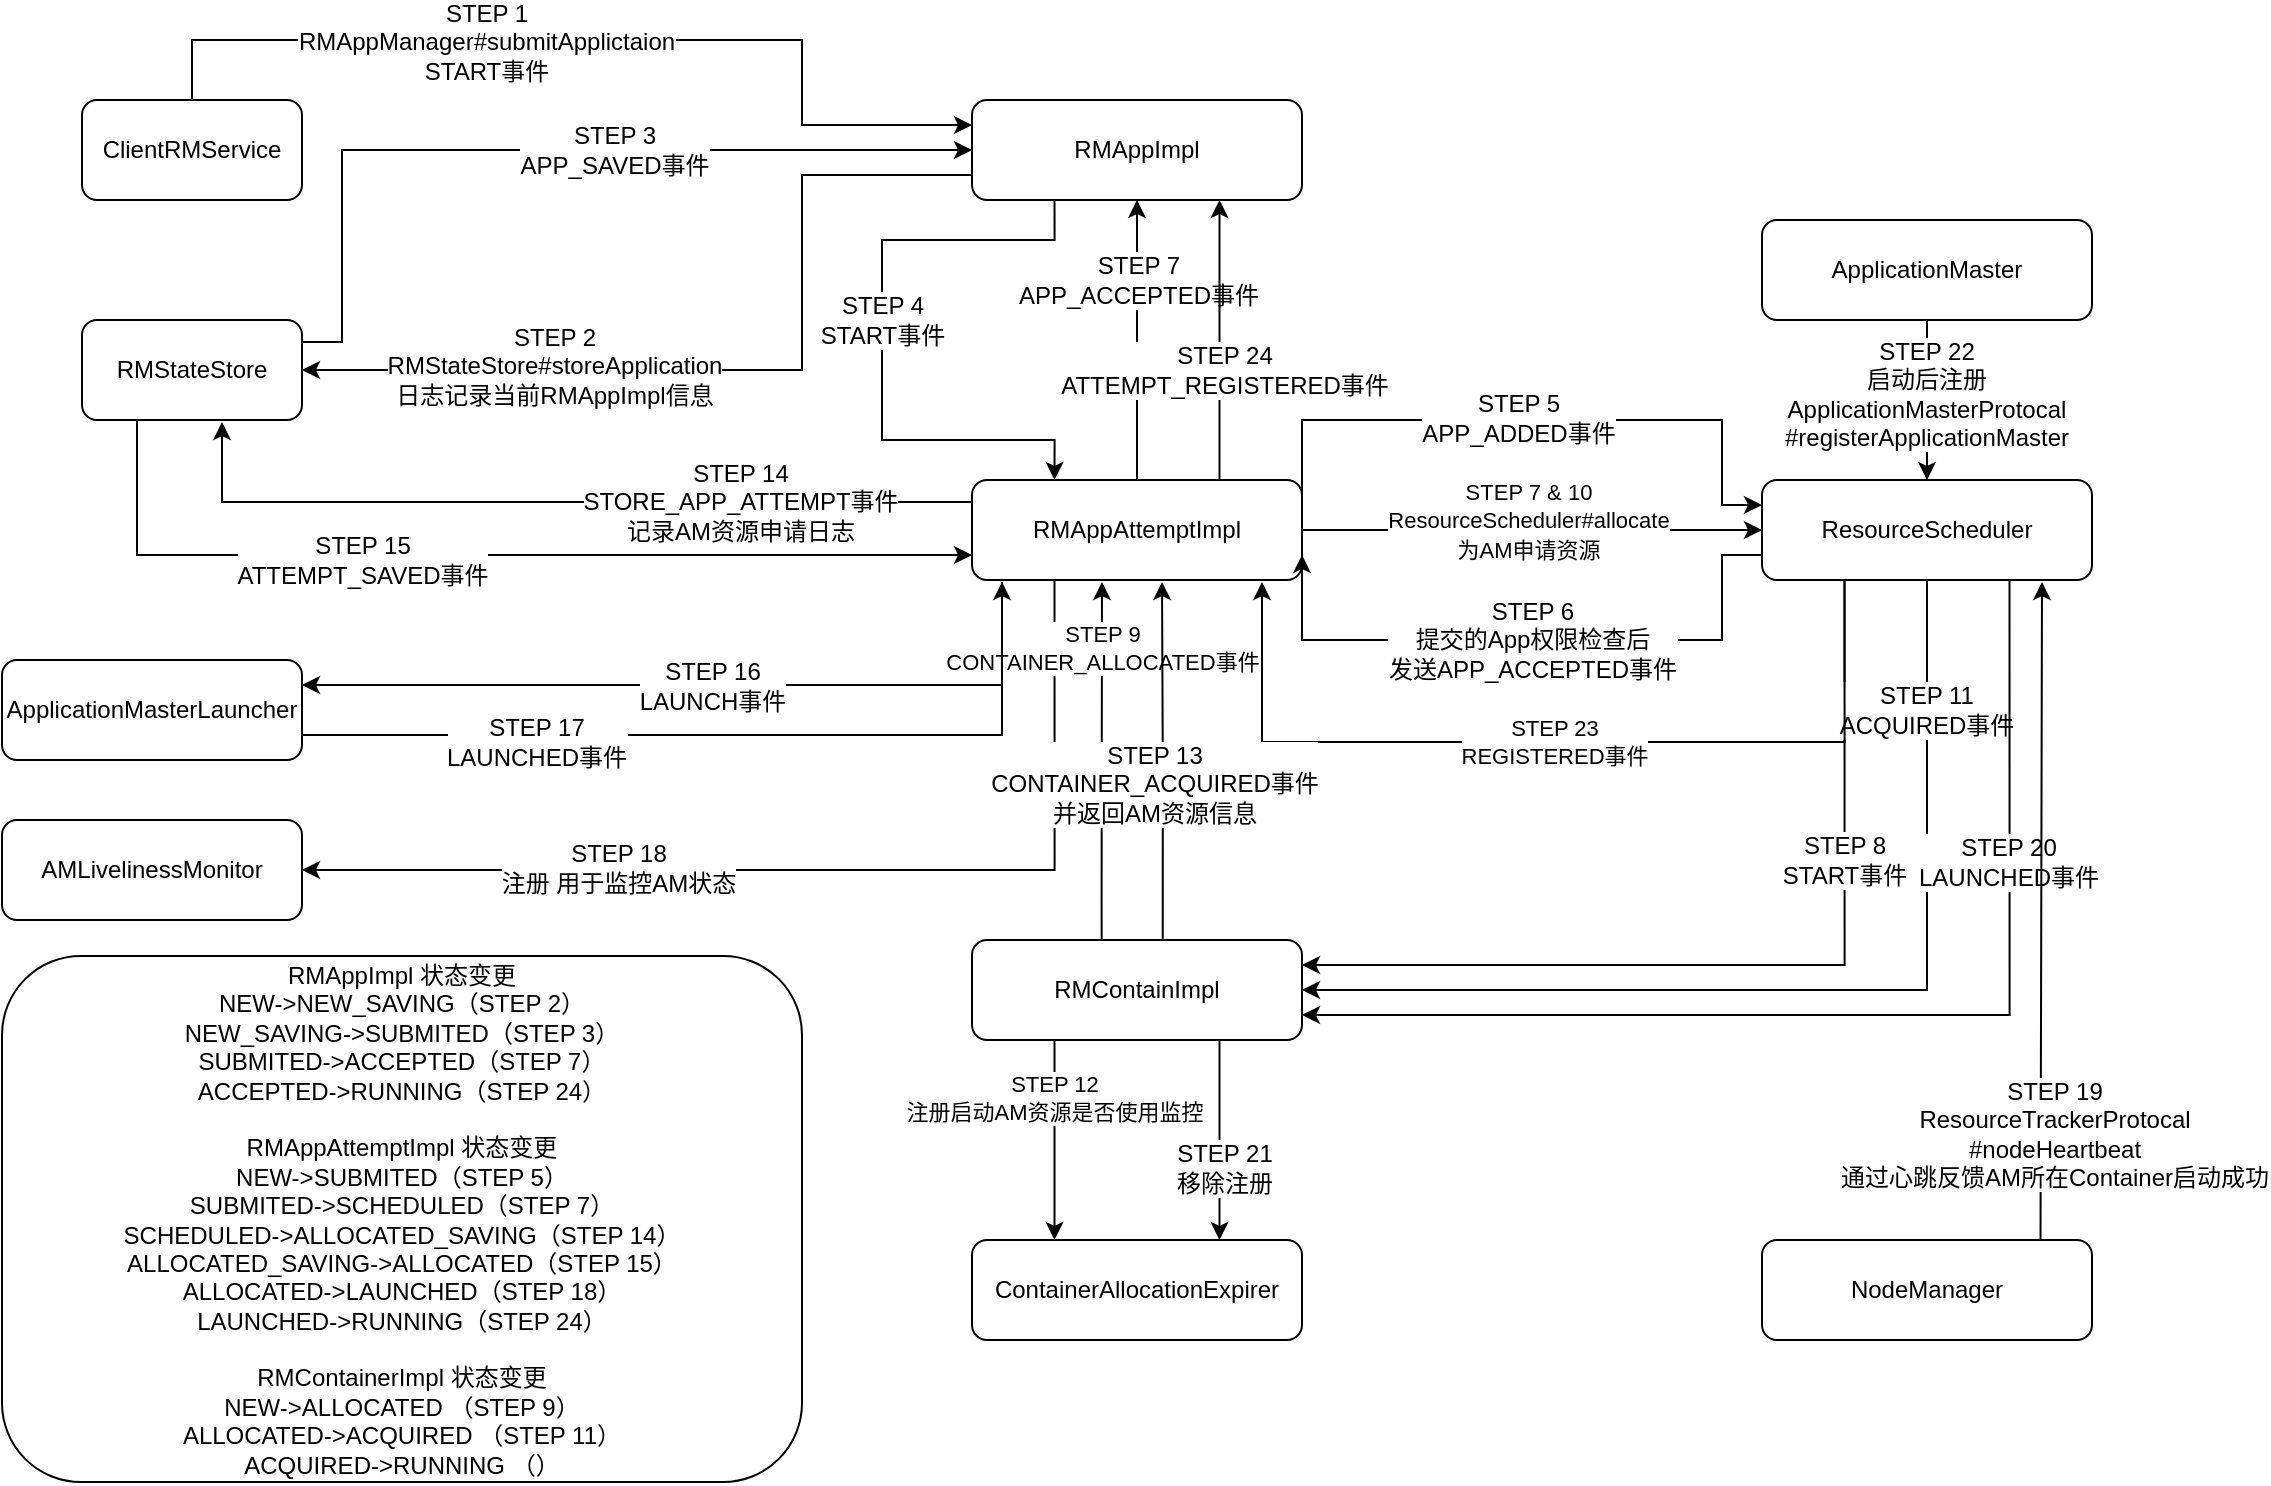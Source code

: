 <mxfile version="12.2.6" type="github" pages="1">
  <diagram id="zChnUbs21k4LyGYpCQM4" name="Page-1">
    <mxGraphModel dx="1772" dy="623" grid="1" gridSize="10" guides="1" tooltips="1" connect="1" arrows="1" fold="1" page="1" pageScale="1" pageWidth="826" pageHeight="1169" math="0" shadow="0">
      <root>
        <mxCell id="0"/>
        <mxCell id="1" parent="0"/>
        <mxCell id="xyTuRlx1TsbYEwBtjV6D-3" style="edgeStyle=orthogonalEdgeStyle;rounded=0;orthogonalLoop=1;jettySize=auto;html=1;entryX=0;entryY=0.25;entryDx=0;entryDy=0;" parent="1" source="xyTuRlx1TsbYEwBtjV6D-1" target="xyTuRlx1TsbYEwBtjV6D-6" edge="1">
          <mxGeometry relative="1" as="geometry">
            <mxPoint x="40" y="75" as="targetPoint"/>
            <Array as="points">
              <mxPoint x="-255" y="20"/>
              <mxPoint x="50" y="20"/>
              <mxPoint x="50" y="63"/>
            </Array>
          </mxGeometry>
        </mxCell>
        <mxCell id="xyTuRlx1TsbYEwBtjV6D-5" value="&lt;span style=&quot;white-space: normal&quot;&gt;STEP 1&lt;br&gt;RMAppManager#submitApplictaion&lt;/span&gt;&lt;br&gt;START事件" style="text;html=1;resizable=0;points=[];align=center;verticalAlign=middle;labelBackgroundColor=#ffffff;" parent="xyTuRlx1TsbYEwBtjV6D-3" vertex="1" connectable="0">
          <mxGeometry x="-0.236" y="-1" relative="1" as="geometry">
            <mxPoint as="offset"/>
          </mxGeometry>
        </mxCell>
        <mxCell id="xyTuRlx1TsbYEwBtjV6D-1" value="ClientRMService&lt;br&gt;" style="rounded=1;whiteSpace=wrap;html=1;" parent="1" vertex="1">
          <mxGeometry x="-310" y="50" width="110" height="50" as="geometry"/>
        </mxCell>
        <mxCell id="xyTuRlx1TsbYEwBtjV6D-27" style="edgeStyle=orthogonalEdgeStyle;rounded=0;orthogonalLoop=1;jettySize=auto;html=1;exitX=0.25;exitY=1;exitDx=0;exitDy=0;entryX=0.25;entryY=0;entryDx=0;entryDy=0;" parent="1" source="xyTuRlx1TsbYEwBtjV6D-6" target="xyTuRlx1TsbYEwBtjV6D-26" edge="1">
          <mxGeometry relative="1" as="geometry">
            <mxPoint x="135" y="265" as="targetPoint"/>
            <Array as="points">
              <mxPoint x="176" y="120"/>
              <mxPoint x="90" y="120"/>
              <mxPoint x="90" y="220"/>
              <mxPoint x="176" y="220"/>
            </Array>
          </mxGeometry>
        </mxCell>
        <mxCell id="xyTuRlx1TsbYEwBtjV6D-28" value="STEP 4&lt;br&gt;START事件" style="text;html=1;resizable=0;points=[];align=center;verticalAlign=middle;labelBackgroundColor=#ffffff;" parent="xyTuRlx1TsbYEwBtjV6D-27" vertex="1" connectable="0">
          <mxGeometry x="-0.214" y="-1" relative="1" as="geometry">
            <mxPoint x="1" y="23" as="offset"/>
          </mxGeometry>
        </mxCell>
        <mxCell id="xyTuRlx1TsbYEwBtjV6D-84" style="edgeStyle=orthogonalEdgeStyle;rounded=0;orthogonalLoop=1;jettySize=auto;html=1;exitX=0;exitY=0.75;exitDx=0;exitDy=0;entryX=1;entryY=0.5;entryDx=0;entryDy=0;" parent="1" source="xyTuRlx1TsbYEwBtjV6D-6" target="xyTuRlx1TsbYEwBtjV6D-8" edge="1">
          <mxGeometry relative="1" as="geometry">
            <Array as="points">
              <mxPoint x="50" y="87"/>
              <mxPoint x="50" y="185"/>
            </Array>
          </mxGeometry>
        </mxCell>
        <mxCell id="xyTuRlx1TsbYEwBtjV6D-85" value="STEP 2&lt;br&gt;RMStateStore#storeApplication&lt;br&gt;日志记录当前RMAppImpl信息" style="text;html=1;resizable=0;points=[];align=center;verticalAlign=middle;labelBackgroundColor=#ffffff;" parent="xyTuRlx1TsbYEwBtjV6D-84" vertex="1" connectable="0">
          <mxGeometry x="0.418" y="-2" relative="1" as="geometry">
            <mxPoint as="offset"/>
          </mxGeometry>
        </mxCell>
        <mxCell id="xyTuRlx1TsbYEwBtjV6D-6" value="RMAppImpl" style="rounded=1;whiteSpace=wrap;html=1;" parent="1" vertex="1">
          <mxGeometry x="135" y="50" width="165" height="50" as="geometry"/>
        </mxCell>
        <mxCell id="xyTuRlx1TsbYEwBtjV6D-24" style="edgeStyle=orthogonalEdgeStyle;rounded=0;orthogonalLoop=1;jettySize=auto;html=1;entryX=0;entryY=0.5;entryDx=0;entryDy=0;" parent="1" source="xyTuRlx1TsbYEwBtjV6D-8" target="xyTuRlx1TsbYEwBtjV6D-6" edge="1">
          <mxGeometry relative="1" as="geometry">
            <mxPoint x="-10" y="80" as="targetPoint"/>
            <Array as="points">
              <mxPoint x="-180" y="171"/>
              <mxPoint x="-180" y="75"/>
            </Array>
          </mxGeometry>
        </mxCell>
        <mxCell id="xyTuRlx1TsbYEwBtjV6D-25" value="STEP 3&lt;br&gt;APP_SAVED事件" style="text;html=1;resizable=0;points=[];align=center;verticalAlign=middle;labelBackgroundColor=#ffffff;" parent="xyTuRlx1TsbYEwBtjV6D-24" vertex="1" connectable="0">
          <mxGeometry x="0.041" y="2" relative="1" as="geometry">
            <mxPoint x="27" y="2" as="offset"/>
          </mxGeometry>
        </mxCell>
        <mxCell id="xyTuRlx1TsbYEwBtjV6D-54" style="edgeStyle=orthogonalEdgeStyle;rounded=0;orthogonalLoop=1;jettySize=auto;html=1;exitX=0.25;exitY=1;exitDx=0;exitDy=0;entryX=0;entryY=0.75;entryDx=0;entryDy=0;" parent="1" source="xyTuRlx1TsbYEwBtjV6D-8" target="xyTuRlx1TsbYEwBtjV6D-26" edge="1">
          <mxGeometry relative="1" as="geometry"/>
        </mxCell>
        <mxCell id="xyTuRlx1TsbYEwBtjV6D-55" value="STEP 15&lt;br&gt;ATTEMPT_SAVED事件" style="text;html=1;resizable=0;points=[];align=center;verticalAlign=middle;labelBackgroundColor=#ffffff;" parent="xyTuRlx1TsbYEwBtjV6D-54" vertex="1" connectable="0">
          <mxGeometry x="-0.393" relative="1" as="geometry">
            <mxPoint x="32.5" y="2.5" as="offset"/>
          </mxGeometry>
        </mxCell>
        <mxCell id="xyTuRlx1TsbYEwBtjV6D-8" value="RMStateStore" style="rounded=1;whiteSpace=wrap;html=1;" parent="1" vertex="1">
          <mxGeometry x="-310" y="160" width="110" height="50" as="geometry"/>
        </mxCell>
        <mxCell id="xyTuRlx1TsbYEwBtjV6D-30" style="edgeStyle=orthogonalEdgeStyle;rounded=0;orthogonalLoop=1;jettySize=auto;html=1;exitX=1;exitY=0.25;exitDx=0;exitDy=0;entryX=0;entryY=0.25;entryDx=0;entryDy=0;" parent="1" source="xyTuRlx1TsbYEwBtjV6D-26" target="xyTuRlx1TsbYEwBtjV6D-29" edge="1">
          <mxGeometry relative="1" as="geometry">
            <Array as="points">
              <mxPoint x="300" y="210"/>
              <mxPoint x="510" y="210"/>
              <mxPoint x="510" y="253"/>
            </Array>
          </mxGeometry>
        </mxCell>
        <mxCell id="xyTuRlx1TsbYEwBtjV6D-32" value="STEP 5&lt;br&gt;APP_ADDED事件" style="text;html=1;resizable=0;points=[];align=center;verticalAlign=middle;labelBackgroundColor=#ffffff;" parent="xyTuRlx1TsbYEwBtjV6D-30" vertex="1" connectable="0">
          <mxGeometry x="-0.046" y="1" relative="1" as="geometry">
            <mxPoint as="offset"/>
          </mxGeometry>
        </mxCell>
        <mxCell id="xyTuRlx1TsbYEwBtjV6D-35" style="edgeStyle=orthogonalEdgeStyle;rounded=0;orthogonalLoop=1;jettySize=auto;html=1;exitX=0.5;exitY=0;exitDx=0;exitDy=0;entryX=0.5;entryY=1;entryDx=0;entryDy=0;" parent="1" source="xyTuRlx1TsbYEwBtjV6D-26" target="xyTuRlx1TsbYEwBtjV6D-6" edge="1">
          <mxGeometry relative="1" as="geometry"/>
        </mxCell>
        <mxCell id="xyTuRlx1TsbYEwBtjV6D-36" value="STEP 7&lt;br&gt;APP_ACCEPTED事件" style="text;html=1;resizable=0;points=[];align=center;verticalAlign=middle;labelBackgroundColor=#ffffff;" parent="xyTuRlx1TsbYEwBtjV6D-35" vertex="1" connectable="0">
          <mxGeometry x="0.243" y="3" relative="1" as="geometry">
            <mxPoint x="3" y="-13" as="offset"/>
          </mxGeometry>
        </mxCell>
        <mxCell id="xyTuRlx1TsbYEwBtjV6D-52" style="edgeStyle=orthogonalEdgeStyle;rounded=0;orthogonalLoop=1;jettySize=auto;html=1;exitX=0;exitY=0.25;exitDx=0;exitDy=0;" parent="1" source="xyTuRlx1TsbYEwBtjV6D-26" edge="1">
          <mxGeometry relative="1" as="geometry">
            <mxPoint x="-240" y="211" as="targetPoint"/>
            <Array as="points">
              <mxPoint x="135" y="251"/>
              <mxPoint x="-240" y="251"/>
            </Array>
          </mxGeometry>
        </mxCell>
        <mxCell id="xyTuRlx1TsbYEwBtjV6D-53" value="STEP 14&lt;br&gt;STORE_APP_ATTEMPT事件&lt;br&gt;记录AM资源申请日志" style="text;html=1;resizable=0;points=[];align=center;verticalAlign=middle;labelBackgroundColor=#ffffff;" parent="xyTuRlx1TsbYEwBtjV6D-52" vertex="1" connectable="0">
          <mxGeometry x="-0.131" relative="1" as="geometry">
            <mxPoint x="63.5" y="-0.5" as="offset"/>
          </mxGeometry>
        </mxCell>
        <mxCell id="xyTuRlx1TsbYEwBtjV6D-62" style="edgeStyle=orthogonalEdgeStyle;rounded=0;orthogonalLoop=1;jettySize=auto;html=1;exitX=0.25;exitY=1;exitDx=0;exitDy=0;entryX=1;entryY=0.5;entryDx=0;entryDy=0;" parent="1" source="xyTuRlx1TsbYEwBtjV6D-26" target="xyTuRlx1TsbYEwBtjV6D-61" edge="1">
          <mxGeometry relative="1" as="geometry">
            <Array as="points">
              <mxPoint x="176" y="435"/>
            </Array>
          </mxGeometry>
        </mxCell>
        <mxCell id="xyTuRlx1TsbYEwBtjV6D-65" value="STEP 18&lt;br&gt;注册 用于监控AM状态" style="text;html=1;resizable=0;points=[];align=center;verticalAlign=middle;labelBackgroundColor=#ffffff;" parent="xyTuRlx1TsbYEwBtjV6D-62" vertex="1" connectable="0">
          <mxGeometry x="0.395" y="-1" relative="1" as="geometry">
            <mxPoint as="offset"/>
          </mxGeometry>
        </mxCell>
        <mxCell id="xyTuRlx1TsbYEwBtjV6D-78" style="edgeStyle=orthogonalEdgeStyle;rounded=0;orthogonalLoop=1;jettySize=auto;html=1;exitX=0.75;exitY=0;exitDx=0;exitDy=0;entryX=0.75;entryY=1;entryDx=0;entryDy=0;" parent="1" source="xyTuRlx1TsbYEwBtjV6D-26" target="xyTuRlx1TsbYEwBtjV6D-6" edge="1">
          <mxGeometry relative="1" as="geometry"/>
        </mxCell>
        <mxCell id="xyTuRlx1TsbYEwBtjV6D-79" value="STEP 24&lt;br&gt;ATTEMPT_REGISTERED事件" style="text;html=1;resizable=0;points=[];align=center;verticalAlign=middle;labelBackgroundColor=#ffffff;" parent="xyTuRlx1TsbYEwBtjV6D-78" vertex="1" connectable="0">
          <mxGeometry x="-0.16" y="-1" relative="1" as="geometry">
            <mxPoint x="0.5" y="4" as="offset"/>
          </mxGeometry>
        </mxCell>
        <mxCell id="8yn_2xZfA-mwWTfKiWO4-1" style="edgeStyle=orthogonalEdgeStyle;rounded=0;orthogonalLoop=1;jettySize=auto;html=1;entryX=0;entryY=0.5;entryDx=0;entryDy=0;" edge="1" parent="1" source="xyTuRlx1TsbYEwBtjV6D-26" target="xyTuRlx1TsbYEwBtjV6D-29">
          <mxGeometry relative="1" as="geometry"/>
        </mxCell>
        <mxCell id="8yn_2xZfA-mwWTfKiWO4-2" value="&lt;span style=&quot;font-size: 11px&quot;&gt;STEP 7 &amp;amp; 10&lt;/span&gt;&lt;br style=&quot;font-size: 11px&quot;&gt;&lt;span style=&quot;font-size: 11px&quot;&gt;ResourceScheduler#allocate&lt;/span&gt;&lt;br style=&quot;font-size: 11px&quot;&gt;&lt;span style=&quot;font-size: 11px&quot;&gt;为AM申请资源&lt;/span&gt;" style="text;html=1;resizable=0;points=[];align=center;verticalAlign=middle;labelBackgroundColor=#ffffff;" vertex="1" connectable="0" parent="8yn_2xZfA-mwWTfKiWO4-1">
          <mxGeometry x="-0.104" y="1" relative="1" as="geometry">
            <mxPoint x="10" y="-4" as="offset"/>
          </mxGeometry>
        </mxCell>
        <mxCell id="xyTuRlx1TsbYEwBtjV6D-26" value="RMAppAttemptImpl" style="rounded=1;whiteSpace=wrap;html=1;" parent="1" vertex="1">
          <mxGeometry x="135" y="240" width="165" height="50" as="geometry"/>
        </mxCell>
        <mxCell id="xyTuRlx1TsbYEwBtjV6D-33" style="edgeStyle=orthogonalEdgeStyle;rounded=0;orthogonalLoop=1;jettySize=auto;html=1;exitX=0;exitY=0.75;exitDx=0;exitDy=0;entryX=1;entryY=0.75;entryDx=0;entryDy=0;" parent="1" source="xyTuRlx1TsbYEwBtjV6D-29" target="xyTuRlx1TsbYEwBtjV6D-26" edge="1">
          <mxGeometry relative="1" as="geometry">
            <Array as="points">
              <mxPoint x="510" y="278"/>
              <mxPoint x="510" y="320"/>
              <mxPoint x="300" y="320"/>
            </Array>
          </mxGeometry>
        </mxCell>
        <mxCell id="xyTuRlx1TsbYEwBtjV6D-34" value="STEP 6&lt;br&gt;提交的App权限检查后&lt;br&gt;发送APP_ACCEPTED事件" style="text;html=1;resizable=0;points=[];align=center;verticalAlign=middle;labelBackgroundColor=#ffffff;" parent="xyTuRlx1TsbYEwBtjV6D-33" vertex="1" connectable="0">
          <mxGeometry relative="1" as="geometry">
            <mxPoint as="offset"/>
          </mxGeometry>
        </mxCell>
        <mxCell id="xyTuRlx1TsbYEwBtjV6D-40" style="edgeStyle=orthogonalEdgeStyle;rounded=0;orthogonalLoop=1;jettySize=auto;html=1;exitX=0.25;exitY=1;exitDx=0;exitDy=0;entryX=1;entryY=0.25;entryDx=0;entryDy=0;" parent="1" source="xyTuRlx1TsbYEwBtjV6D-29" target="xyTuRlx1TsbYEwBtjV6D-39" edge="1">
          <mxGeometry relative="1" as="geometry"/>
        </mxCell>
        <mxCell id="xyTuRlx1TsbYEwBtjV6D-46" value="STEP 8&lt;br&gt;START事件" style="text;html=1;resizable=0;points=[];align=center;verticalAlign=middle;labelBackgroundColor=#ffffff;" parent="xyTuRlx1TsbYEwBtjV6D-40" vertex="1" connectable="0">
          <mxGeometry x="-0.833" y="1" relative="1" as="geometry">
            <mxPoint x="-2" y="101" as="offset"/>
          </mxGeometry>
        </mxCell>
        <mxCell id="xyTuRlx1TsbYEwBtjV6D-43" style="edgeStyle=orthogonalEdgeStyle;rounded=0;orthogonalLoop=1;jettySize=auto;html=1;exitX=0.5;exitY=1;exitDx=0;exitDy=0;entryX=1;entryY=0.5;entryDx=0;entryDy=0;" parent="1" source="xyTuRlx1TsbYEwBtjV6D-29" target="xyTuRlx1TsbYEwBtjV6D-39" edge="1">
          <mxGeometry relative="1" as="geometry">
            <Array as="points">
              <mxPoint x="613" y="495"/>
            </Array>
          </mxGeometry>
        </mxCell>
        <mxCell id="xyTuRlx1TsbYEwBtjV6D-47" value="STEP 11&lt;br&gt;ACQUIRED事件" style="text;html=1;resizable=0;points=[];align=center;verticalAlign=middle;labelBackgroundColor=#ffffff;" parent="xyTuRlx1TsbYEwBtjV6D-43" vertex="1" connectable="0">
          <mxGeometry x="-0.679" y="-1" relative="1" as="geometry">
            <mxPoint x="0.5" y="-18" as="offset"/>
          </mxGeometry>
        </mxCell>
        <mxCell id="xyTuRlx1TsbYEwBtjV6D-69" style="edgeStyle=orthogonalEdgeStyle;rounded=0;orthogonalLoop=1;jettySize=auto;html=1;exitX=0.75;exitY=1;exitDx=0;exitDy=0;entryX=1;entryY=0.75;entryDx=0;entryDy=0;" parent="1" source="xyTuRlx1TsbYEwBtjV6D-29" target="xyTuRlx1TsbYEwBtjV6D-39" edge="1">
          <mxGeometry relative="1" as="geometry"/>
        </mxCell>
        <mxCell id="xyTuRlx1TsbYEwBtjV6D-70" value="STEP 20&lt;br&gt;LAUNCHED事件" style="text;html=1;resizable=0;points=[];align=center;verticalAlign=middle;labelBackgroundColor=#ffffff;" parent="xyTuRlx1TsbYEwBtjV6D-69" vertex="1" connectable="0">
          <mxGeometry x="-0.509" y="-1" relative="1" as="geometry">
            <mxPoint as="offset"/>
          </mxGeometry>
        </mxCell>
        <mxCell id="xyTuRlx1TsbYEwBtjV6D-76" value="STEP 23&lt;br&gt;REGISTERED事件" style="edgeStyle=orthogonalEdgeStyle;rounded=0;orthogonalLoop=1;jettySize=auto;html=1;exitX=0.25;exitY=1;exitDx=0;exitDy=0;" parent="1" source="xyTuRlx1TsbYEwBtjV6D-29" edge="1">
          <mxGeometry relative="1" as="geometry">
            <mxPoint x="280" y="291" as="targetPoint"/>
            <Array as="points">
              <mxPoint x="572" y="371"/>
              <mxPoint x="280" y="371"/>
            </Array>
          </mxGeometry>
        </mxCell>
        <mxCell id="xyTuRlx1TsbYEwBtjV6D-29" value="ResourceScheduler" style="rounded=1;whiteSpace=wrap;html=1;" parent="1" vertex="1">
          <mxGeometry x="530" y="240" width="165" height="50" as="geometry"/>
        </mxCell>
        <mxCell id="xyTuRlx1TsbYEwBtjV6D-42" value="STEP 9&lt;br&gt;CONTAINER_ALLOCATED事件" style="edgeStyle=orthogonalEdgeStyle;rounded=0;orthogonalLoop=1;jettySize=auto;html=1;exitX=0.393;exitY=0.034;exitDx=0;exitDy=0;exitPerimeter=0;" parent="1" source="xyTuRlx1TsbYEwBtjV6D-39" edge="1">
          <mxGeometry x="0.637" relative="1" as="geometry">
            <mxPoint x="200" y="291" as="targetPoint"/>
            <Array as="points">
              <mxPoint x="200" y="451"/>
              <mxPoint x="200" y="451"/>
            </Array>
            <mxPoint as="offset"/>
          </mxGeometry>
        </mxCell>
        <mxCell id="xyTuRlx1TsbYEwBtjV6D-49" value="STEP 12&lt;br&gt;注册启动AM资源是否使用监控" style="edgeStyle=orthogonalEdgeStyle;rounded=0;orthogonalLoop=1;jettySize=auto;html=1;exitX=0.25;exitY=1;exitDx=0;exitDy=0;entryX=0.25;entryY=0;entryDx=0;entryDy=0;" parent="1" source="xyTuRlx1TsbYEwBtjV6D-39" target="xyTuRlx1TsbYEwBtjV6D-48" edge="1">
          <mxGeometry x="-0.428" relative="1" as="geometry">
            <mxPoint as="offset"/>
          </mxGeometry>
        </mxCell>
        <mxCell id="xyTuRlx1TsbYEwBtjV6D-50" style="edgeStyle=orthogonalEdgeStyle;rounded=0;orthogonalLoop=1;jettySize=auto;html=1;exitX=0.578;exitY=-0.013;exitDx=0;exitDy=0;exitPerimeter=0;" parent="1" source="xyTuRlx1TsbYEwBtjV6D-39" edge="1">
          <mxGeometry relative="1" as="geometry">
            <mxPoint x="230" y="291" as="targetPoint"/>
            <Array as="points"/>
          </mxGeometry>
        </mxCell>
        <mxCell id="xyTuRlx1TsbYEwBtjV6D-51" value="STEP 13&lt;br&gt;CONTAINER_ACQUIRED事件&lt;br&gt;并返回AM资源信息" style="text;html=1;resizable=0;points=[];align=center;verticalAlign=middle;labelBackgroundColor=#ffffff;" parent="xyTuRlx1TsbYEwBtjV6D-50" vertex="1" connectable="0">
          <mxGeometry x="-0.132" y="5" relative="1" as="geometry">
            <mxPoint as="offset"/>
          </mxGeometry>
        </mxCell>
        <mxCell id="xyTuRlx1TsbYEwBtjV6D-57" style="edgeStyle=orthogonalEdgeStyle;rounded=0;orthogonalLoop=1;jettySize=auto;html=1;entryX=1;entryY=0.25;entryDx=0;entryDy=0;" parent="1" target="xyTuRlx1TsbYEwBtjV6D-56" edge="1">
          <mxGeometry relative="1" as="geometry">
            <mxPoint x="150" y="291" as="sourcePoint"/>
            <mxPoint x="-280" y="360" as="targetPoint"/>
            <Array as="points">
              <mxPoint x="150" y="291"/>
              <mxPoint x="150" y="362"/>
            </Array>
          </mxGeometry>
        </mxCell>
        <mxCell id="xyTuRlx1TsbYEwBtjV6D-58" value="STEP 16&lt;br&gt;LAUNCH事件" style="text;html=1;resizable=0;points=[];align=center;verticalAlign=middle;labelBackgroundColor=#ffffff;" parent="xyTuRlx1TsbYEwBtjV6D-57" vertex="1" connectable="0">
          <mxGeometry x="0.059" y="-1" relative="1" as="geometry">
            <mxPoint x="16" y="1" as="offset"/>
          </mxGeometry>
        </mxCell>
        <mxCell id="xyTuRlx1TsbYEwBtjV6D-71" style="edgeStyle=orthogonalEdgeStyle;rounded=0;orthogonalLoop=1;jettySize=auto;html=1;exitX=0.75;exitY=1;exitDx=0;exitDy=0;entryX=0.75;entryY=0;entryDx=0;entryDy=0;" parent="1" source="xyTuRlx1TsbYEwBtjV6D-39" target="xyTuRlx1TsbYEwBtjV6D-48" edge="1">
          <mxGeometry relative="1" as="geometry"/>
        </mxCell>
        <mxCell id="xyTuRlx1TsbYEwBtjV6D-72" value="STEP 21&lt;br&gt;移除注册" style="text;html=1;resizable=0;points=[];align=center;verticalAlign=middle;labelBackgroundColor=#ffffff;" parent="xyTuRlx1TsbYEwBtjV6D-71" vertex="1" connectable="0">
          <mxGeometry x="0.16" y="1" relative="1" as="geometry">
            <mxPoint x="0.5" y="6" as="offset"/>
          </mxGeometry>
        </mxCell>
        <mxCell id="xyTuRlx1TsbYEwBtjV6D-39" value="RMContainImpl" style="rounded=1;whiteSpace=wrap;html=1;" parent="1" vertex="1">
          <mxGeometry x="135" y="470" width="165" height="50" as="geometry"/>
        </mxCell>
        <mxCell id="xyTuRlx1TsbYEwBtjV6D-48" value="ContainerAllocationExpirer" style="rounded=1;whiteSpace=wrap;html=1;" parent="1" vertex="1">
          <mxGeometry x="135" y="620" width="165" height="50" as="geometry"/>
        </mxCell>
        <mxCell id="xyTuRlx1TsbYEwBtjV6D-59" style="edgeStyle=orthogonalEdgeStyle;rounded=0;orthogonalLoop=1;jettySize=auto;html=1;exitX=1;exitY=0.75;exitDx=0;exitDy=0;" parent="1" source="xyTuRlx1TsbYEwBtjV6D-56" edge="1">
          <mxGeometry relative="1" as="geometry">
            <mxPoint x="150" y="291" as="targetPoint"/>
            <Array as="points">
              <mxPoint x="150" y="367"/>
            </Array>
          </mxGeometry>
        </mxCell>
        <mxCell id="xyTuRlx1TsbYEwBtjV6D-60" value="STEP 17&lt;br&gt;LAUNCHED事件" style="text;html=1;resizable=0;points=[];align=center;verticalAlign=middle;labelBackgroundColor=#ffffff;" parent="xyTuRlx1TsbYEwBtjV6D-59" vertex="1" connectable="0">
          <mxGeometry x="-0.571" y="1" relative="1" as="geometry">
            <mxPoint x="25" y="4" as="offset"/>
          </mxGeometry>
        </mxCell>
        <mxCell id="xyTuRlx1TsbYEwBtjV6D-56" value="ApplicationMasterLauncher" style="rounded=1;whiteSpace=wrap;html=1;" parent="1" vertex="1">
          <mxGeometry x="-350" y="330" width="150" height="50" as="geometry"/>
        </mxCell>
        <mxCell id="xyTuRlx1TsbYEwBtjV6D-61" value="AMLivelinessMonitor" style="rounded=1;whiteSpace=wrap;html=1;" parent="1" vertex="1">
          <mxGeometry x="-350" y="410" width="150" height="50" as="geometry"/>
        </mxCell>
        <mxCell id="xyTuRlx1TsbYEwBtjV6D-67" style="edgeStyle=orthogonalEdgeStyle;rounded=0;orthogonalLoop=1;jettySize=auto;html=1;exitX=0.844;exitY=-0.001;exitDx=0;exitDy=0;exitPerimeter=0;" parent="1" source="xyTuRlx1TsbYEwBtjV6D-66" edge="1">
          <mxGeometry relative="1" as="geometry">
            <mxPoint x="670" y="291" as="targetPoint"/>
            <Array as="points">
              <mxPoint x="669" y="600"/>
              <mxPoint x="670" y="600"/>
            </Array>
          </mxGeometry>
        </mxCell>
        <mxCell id="xyTuRlx1TsbYEwBtjV6D-68" value="STEP 19&lt;br&gt;ResourceTrackerProtocal&lt;br&gt;#nodeHeartbeat&lt;br&gt;通过心跳反馈AM所在Container启动成功" style="text;html=1;resizable=0;points=[];align=center;verticalAlign=middle;labelBackgroundColor=#ffffff;" parent="xyTuRlx1TsbYEwBtjV6D-67" vertex="1" connectable="0">
          <mxGeometry x="-0.562" y="2" relative="1" as="geometry">
            <mxPoint x="8" y="18.5" as="offset"/>
          </mxGeometry>
        </mxCell>
        <mxCell id="xyTuRlx1TsbYEwBtjV6D-66" value="NodeManager" style="rounded=1;whiteSpace=wrap;html=1;" parent="1" vertex="1">
          <mxGeometry x="530" y="620" width="165" height="50" as="geometry"/>
        </mxCell>
        <mxCell id="xyTuRlx1TsbYEwBtjV6D-74" style="edgeStyle=orthogonalEdgeStyle;rounded=0;orthogonalLoop=1;jettySize=auto;html=1;" parent="1" source="xyTuRlx1TsbYEwBtjV6D-73" target="xyTuRlx1TsbYEwBtjV6D-29" edge="1">
          <mxGeometry relative="1" as="geometry"/>
        </mxCell>
        <mxCell id="xyTuRlx1TsbYEwBtjV6D-75" value="STEP 22&lt;br&gt;启动后注册&lt;br&gt;ApplicationMasterProtocal&lt;br&gt;#registerApplicationMaster" style="text;html=1;resizable=0;points=[];align=center;verticalAlign=middle;labelBackgroundColor=#ffffff;" parent="xyTuRlx1TsbYEwBtjV6D-74" vertex="1" connectable="0">
          <mxGeometry x="-0.09" y="-1" relative="1" as="geometry">
            <mxPoint as="offset"/>
          </mxGeometry>
        </mxCell>
        <mxCell id="xyTuRlx1TsbYEwBtjV6D-73" value="ApplicationMaster" style="rounded=1;whiteSpace=wrap;html=1;" parent="1" vertex="1">
          <mxGeometry x="530" y="110" width="165" height="50" as="geometry"/>
        </mxCell>
        <mxCell id="xyTuRlx1TsbYEwBtjV6D-80" value="RMAppImpl 状态变更&lt;br&gt;NEW-&amp;gt;NEW_SAVING（STEP 2）&lt;br&gt;NEW_SAVING-&amp;gt;SUBMITED（STEP 3）&lt;br&gt;SUBMITED-&amp;gt;ACCEPTED（STEP 7）&lt;br&gt;ACCEPTED-&amp;gt;RUNNING（STEP 24）&lt;br&gt;&lt;br&gt;RMAppAttemptImpl 状态变更&lt;br&gt;NEW-&amp;gt;SUBMITED（STEP 5）&lt;br&gt;SUBMITED-&amp;gt;SCHEDULED（STEP 7）&lt;br&gt;SCHEDULED-&amp;gt;ALLOCATED_SAVING（STEP 14）&lt;br&gt;ALLOCATED_SAVING-&amp;gt;ALLOCATED（STEP 15）&lt;br&gt;ALLOCATED-&amp;gt;LAUNCHED（STEP 18）&lt;br&gt;LAUNCHED-&amp;gt;RUNNING（STEP 24）&lt;br&gt;&lt;br&gt;RMContainerImpl 状态变更&lt;br&gt;NEW-&amp;gt;ALLOCATED （STEP 9）&lt;br&gt;ALLOCATED-&amp;gt;ACQUIRED （STEP 11）&lt;br&gt;ACQUIRED-&amp;gt;RUNNING （）" style="rounded=1;whiteSpace=wrap;html=1;" parent="1" vertex="1">
          <mxGeometry x="-350" y="478" width="400" height="263" as="geometry"/>
        </mxCell>
      </root>
    </mxGraphModel>
  </diagram>
</mxfile>
